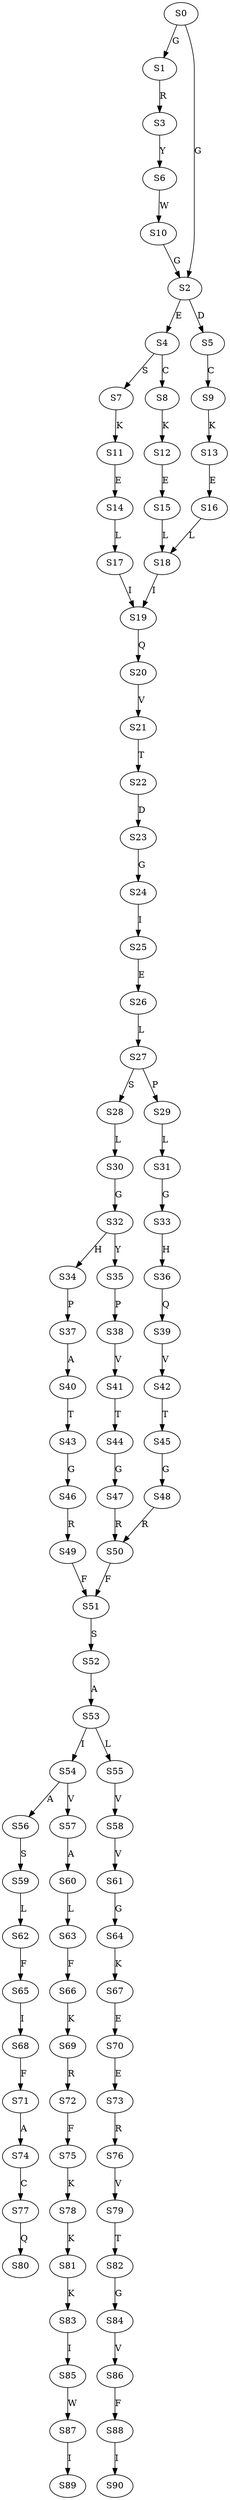 strict digraph  {
	S0 -> S1 [ label = G ];
	S0 -> S2 [ label = G ];
	S1 -> S3 [ label = R ];
	S2 -> S4 [ label = E ];
	S2 -> S5 [ label = D ];
	S3 -> S6 [ label = Y ];
	S4 -> S7 [ label = S ];
	S4 -> S8 [ label = C ];
	S5 -> S9 [ label = C ];
	S6 -> S10 [ label = W ];
	S7 -> S11 [ label = K ];
	S8 -> S12 [ label = K ];
	S9 -> S13 [ label = K ];
	S10 -> S2 [ label = G ];
	S11 -> S14 [ label = E ];
	S12 -> S15 [ label = E ];
	S13 -> S16 [ label = E ];
	S14 -> S17 [ label = L ];
	S15 -> S18 [ label = L ];
	S16 -> S18 [ label = L ];
	S17 -> S19 [ label = I ];
	S18 -> S19 [ label = I ];
	S19 -> S20 [ label = Q ];
	S20 -> S21 [ label = V ];
	S21 -> S22 [ label = T ];
	S22 -> S23 [ label = D ];
	S23 -> S24 [ label = G ];
	S24 -> S25 [ label = I ];
	S25 -> S26 [ label = E ];
	S26 -> S27 [ label = L ];
	S27 -> S28 [ label = S ];
	S27 -> S29 [ label = P ];
	S28 -> S30 [ label = L ];
	S29 -> S31 [ label = L ];
	S30 -> S32 [ label = G ];
	S31 -> S33 [ label = G ];
	S32 -> S34 [ label = H ];
	S32 -> S35 [ label = Y ];
	S33 -> S36 [ label = H ];
	S34 -> S37 [ label = P ];
	S35 -> S38 [ label = P ];
	S36 -> S39 [ label = Q ];
	S37 -> S40 [ label = A ];
	S38 -> S41 [ label = V ];
	S39 -> S42 [ label = V ];
	S40 -> S43 [ label = T ];
	S41 -> S44 [ label = T ];
	S42 -> S45 [ label = T ];
	S43 -> S46 [ label = G ];
	S44 -> S47 [ label = G ];
	S45 -> S48 [ label = G ];
	S46 -> S49 [ label = R ];
	S47 -> S50 [ label = R ];
	S48 -> S50 [ label = R ];
	S49 -> S51 [ label = F ];
	S50 -> S51 [ label = F ];
	S51 -> S52 [ label = S ];
	S52 -> S53 [ label = A ];
	S53 -> S54 [ label = I ];
	S53 -> S55 [ label = L ];
	S54 -> S56 [ label = A ];
	S54 -> S57 [ label = V ];
	S55 -> S58 [ label = V ];
	S56 -> S59 [ label = S ];
	S57 -> S60 [ label = A ];
	S58 -> S61 [ label = V ];
	S59 -> S62 [ label = L ];
	S60 -> S63 [ label = L ];
	S61 -> S64 [ label = G ];
	S62 -> S65 [ label = F ];
	S63 -> S66 [ label = F ];
	S64 -> S67 [ label = K ];
	S65 -> S68 [ label = I ];
	S66 -> S69 [ label = K ];
	S67 -> S70 [ label = E ];
	S68 -> S71 [ label = F ];
	S69 -> S72 [ label = R ];
	S70 -> S73 [ label = E ];
	S71 -> S74 [ label = A ];
	S72 -> S75 [ label = F ];
	S73 -> S76 [ label = R ];
	S74 -> S77 [ label = C ];
	S75 -> S78 [ label = K ];
	S76 -> S79 [ label = V ];
	S77 -> S80 [ label = Q ];
	S78 -> S81 [ label = K ];
	S79 -> S82 [ label = T ];
	S81 -> S83 [ label = K ];
	S82 -> S84 [ label = G ];
	S83 -> S85 [ label = I ];
	S84 -> S86 [ label = V ];
	S85 -> S87 [ label = W ];
	S86 -> S88 [ label = F ];
	S87 -> S89 [ label = I ];
	S88 -> S90 [ label = I ];
}
